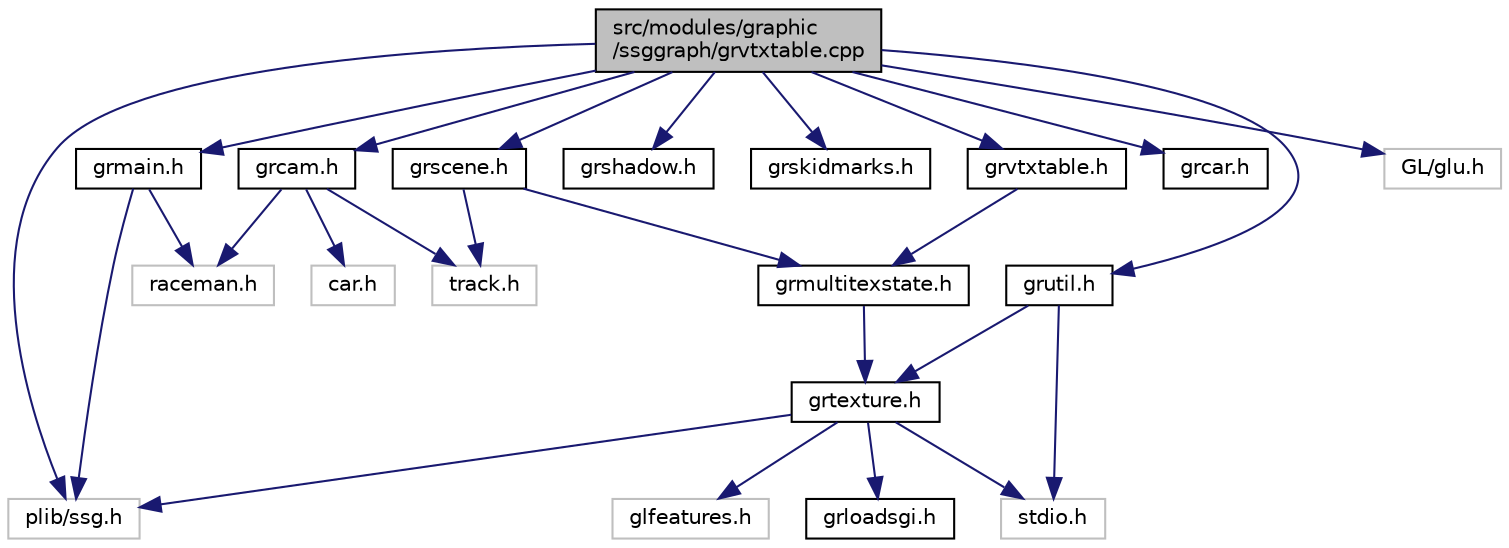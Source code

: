 digraph "src/modules/graphic/ssggraph/grvtxtable.cpp"
{
  edge [fontname="Helvetica",fontsize="10",labelfontname="Helvetica",labelfontsize="10"];
  node [fontname="Helvetica",fontsize="10",shape=record];
  Node1 [label="src/modules/graphic\l/ssggraph/grvtxtable.cpp",height=0.2,width=0.4,color="black", fillcolor="grey75", style="filled", fontcolor="black"];
  Node1 -> Node2 [color="midnightblue",fontsize="10",style="solid",fontname="Helvetica"];
  Node2 [label="plib/ssg.h",height=0.2,width=0.4,color="grey75", fillcolor="white", style="filled"];
  Node1 -> Node3 [color="midnightblue",fontsize="10",style="solid",fontname="Helvetica"];
  Node3 [label="grvtxtable.h",height=0.2,width=0.4,color="black", fillcolor="white", style="filled",URL="$grvtxtable_8h.html"];
  Node3 -> Node4 [color="midnightblue",fontsize="10",style="solid",fontname="Helvetica"];
  Node4 [label="grmultitexstate.h",height=0.2,width=0.4,color="black", fillcolor="white", style="filled",URL="$grmultitexstate_8h.html"];
  Node4 -> Node5 [color="midnightblue",fontsize="10",style="solid",fontname="Helvetica"];
  Node5 [label="grtexture.h",height=0.2,width=0.4,color="black", fillcolor="white", style="filled",URL="$grtexture_8h.html"];
  Node5 -> Node6 [color="midnightblue",fontsize="10",style="solid",fontname="Helvetica"];
  Node6 [label="stdio.h",height=0.2,width=0.4,color="grey75", fillcolor="white", style="filled"];
  Node5 -> Node2 [color="midnightblue",fontsize="10",style="solid",fontname="Helvetica"];
  Node5 -> Node7 [color="midnightblue",fontsize="10",style="solid",fontname="Helvetica"];
  Node7 [label="glfeatures.h",height=0.2,width=0.4,color="grey75", fillcolor="white", style="filled"];
  Node5 -> Node8 [color="midnightblue",fontsize="10",style="solid",fontname="Helvetica"];
  Node8 [label="grloadsgi.h",height=0.2,width=0.4,color="black", fillcolor="white", style="filled",URL="$grloadsgi_8h.html"];
  Node1 -> Node9 [color="midnightblue",fontsize="10",style="solid",fontname="Helvetica"];
  Node9 [label="grmain.h",height=0.2,width=0.4,color="black", fillcolor="white", style="filled",URL="$grmain_8h.html"];
  Node9 -> Node2 [color="midnightblue",fontsize="10",style="solid",fontname="Helvetica"];
  Node9 -> Node10 [color="midnightblue",fontsize="10",style="solid",fontname="Helvetica"];
  Node10 [label="raceman.h",height=0.2,width=0.4,color="grey75", fillcolor="white", style="filled"];
  Node1 -> Node11 [color="midnightblue",fontsize="10",style="solid",fontname="Helvetica"];
  Node11 [label="grcam.h",height=0.2,width=0.4,color="black", fillcolor="white", style="filled",URL="$grcam_8h.html"];
  Node11 -> Node12 [color="midnightblue",fontsize="10",style="solid",fontname="Helvetica"];
  Node12 [label="track.h",height=0.2,width=0.4,color="grey75", fillcolor="white", style="filled"];
  Node11 -> Node13 [color="midnightblue",fontsize="10",style="solid",fontname="Helvetica"];
  Node13 [label="car.h",height=0.2,width=0.4,color="grey75", fillcolor="white", style="filled"];
  Node11 -> Node10 [color="midnightblue",fontsize="10",style="solid",fontname="Helvetica"];
  Node1 -> Node14 [color="midnightblue",fontsize="10",style="solid",fontname="Helvetica"];
  Node14 [label="grshadow.h",height=0.2,width=0.4,color="black", fillcolor="white", style="filled",URL="$grshadow_8h.html"];
  Node1 -> Node15 [color="midnightblue",fontsize="10",style="solid",fontname="Helvetica"];
  Node15 [label="grskidmarks.h",height=0.2,width=0.4,color="black", fillcolor="white", style="filled",URL="$grskidmarks_8h.html"];
  Node1 -> Node16 [color="midnightblue",fontsize="10",style="solid",fontname="Helvetica"];
  Node16 [label="grscene.h",height=0.2,width=0.4,color="black", fillcolor="white", style="filled",URL="$grscene_8h.html"];
  Node16 -> Node12 [color="midnightblue",fontsize="10",style="solid",fontname="Helvetica"];
  Node16 -> Node4 [color="midnightblue",fontsize="10",style="solid",fontname="Helvetica"];
  Node1 -> Node17 [color="midnightblue",fontsize="10",style="solid",fontname="Helvetica"];
  Node17 [label="grcar.h",height=0.2,width=0.4,color="black", fillcolor="white", style="filled",URL="$grcar_8h.html"];
  Node1 -> Node18 [color="midnightblue",fontsize="10",style="solid",fontname="Helvetica"];
  Node18 [label="grutil.h",height=0.2,width=0.4,color="black", fillcolor="white", style="filled",URL="$grutil_8h.html"];
  Node18 -> Node6 [color="midnightblue",fontsize="10",style="solid",fontname="Helvetica"];
  Node18 -> Node5 [color="midnightblue",fontsize="10",style="solid",fontname="Helvetica"];
  Node1 -> Node19 [color="midnightblue",fontsize="10",style="solid",fontname="Helvetica"];
  Node19 [label="GL/glu.h",height=0.2,width=0.4,color="grey75", fillcolor="white", style="filled"];
}
